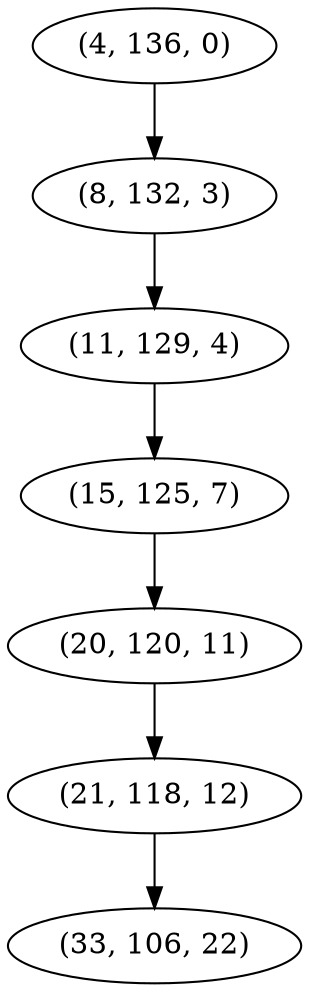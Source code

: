 digraph tree {
    "(4, 136, 0)";
    "(8, 132, 3)";
    "(11, 129, 4)";
    "(15, 125, 7)";
    "(20, 120, 11)";
    "(21, 118, 12)";
    "(33, 106, 22)";
    "(4, 136, 0)" -> "(8, 132, 3)";
    "(8, 132, 3)" -> "(11, 129, 4)";
    "(11, 129, 4)" -> "(15, 125, 7)";
    "(15, 125, 7)" -> "(20, 120, 11)";
    "(20, 120, 11)" -> "(21, 118, 12)";
    "(21, 118, 12)" -> "(33, 106, 22)";
}

